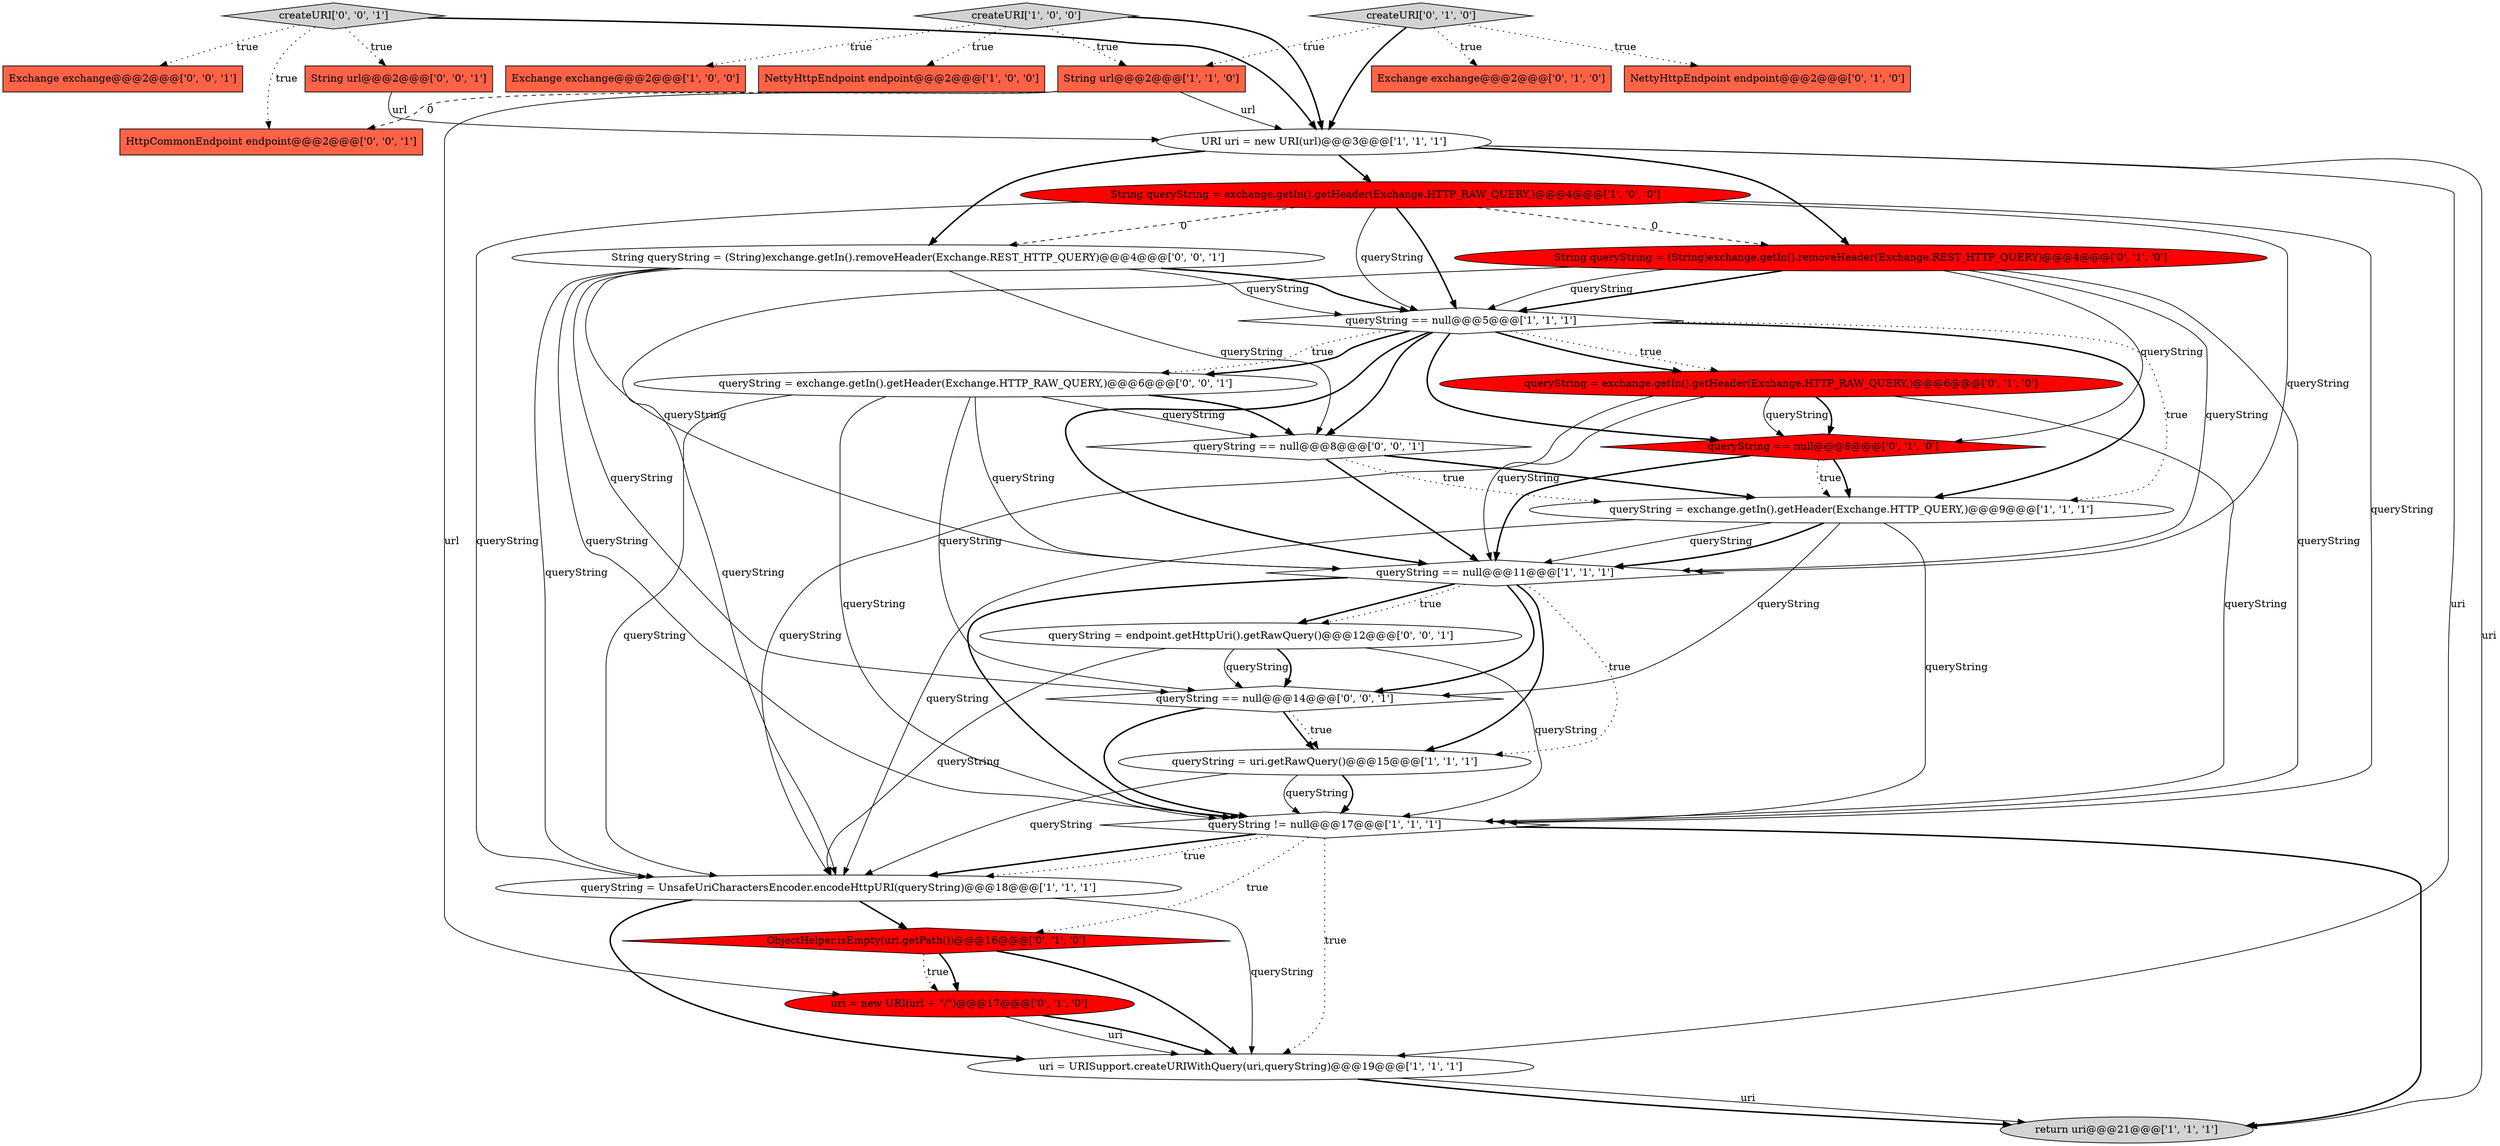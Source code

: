 digraph {
28 [style = filled, label = "queryString = exchange.getIn().getHeader(Exchange.HTTP_RAW_QUERY,)@@@6@@@['0', '0', '1']", fillcolor = white, shape = ellipse image = "AAA0AAABBB3BBB"];
0 [style = filled, label = "queryString == null@@@5@@@['1', '1', '1']", fillcolor = white, shape = diamond image = "AAA0AAABBB1BBB"];
5 [style = filled, label = "NettyHttpEndpoint endpoint@@@2@@@['1', '0', '0']", fillcolor = tomato, shape = box image = "AAA0AAABBB1BBB"];
24 [style = filled, label = "queryString == null@@@14@@@['0', '0', '1']", fillcolor = white, shape = diamond image = "AAA0AAABBB3BBB"];
16 [style = filled, label = "queryString == null@@@8@@@['0', '1', '0']", fillcolor = red, shape = diamond image = "AAA1AAABBB2BBB"];
13 [style = filled, label = "queryString = uri.getRawQuery()@@@15@@@['1', '1', '1']", fillcolor = white, shape = ellipse image = "AAA0AAABBB1BBB"];
7 [style = filled, label = "String url@@@2@@@['1', '1', '0']", fillcolor = tomato, shape = box image = "AAA0AAABBB1BBB"];
20 [style = filled, label = "uri = new URI(url + \"/\")@@@17@@@['0', '1', '0']", fillcolor = red, shape = ellipse image = "AAA1AAABBB2BBB"];
1 [style = filled, label = "Exchange exchange@@@2@@@['1', '0', '0']", fillcolor = tomato, shape = box image = "AAA0AAABBB1BBB"];
23 [style = filled, label = "String queryString = (String)exchange.getIn().removeHeader(Exchange.REST_HTTP_QUERY)@@@4@@@['0', '0', '1']", fillcolor = white, shape = ellipse image = "AAA0AAABBB3BBB"];
18 [style = filled, label = "ObjectHelper.isEmpty(uri.getPath())@@@16@@@['0', '1', '0']", fillcolor = red, shape = diamond image = "AAA1AAABBB2BBB"];
10 [style = filled, label = "queryString != null@@@17@@@['1', '1', '1']", fillcolor = white, shape = diamond image = "AAA0AAABBB1BBB"];
27 [style = filled, label = "String url@@@2@@@['0', '0', '1']", fillcolor = tomato, shape = box image = "AAA0AAABBB3BBB"];
30 [style = filled, label = "HttpCommonEndpoint endpoint@@@2@@@['0', '0', '1']", fillcolor = tomato, shape = box image = "AAA0AAABBB3BBB"];
25 [style = filled, label = "createURI['0', '0', '1']", fillcolor = lightgray, shape = diamond image = "AAA0AAABBB3BBB"];
29 [style = filled, label = "queryString == null@@@8@@@['0', '0', '1']", fillcolor = white, shape = diamond image = "AAA0AAABBB3BBB"];
26 [style = filled, label = "Exchange exchange@@@2@@@['0', '0', '1']", fillcolor = tomato, shape = box image = "AAA0AAABBB3BBB"];
4 [style = filled, label = "queryString = exchange.getIn().getHeader(Exchange.HTTP_QUERY,)@@@9@@@['1', '1', '1']", fillcolor = white, shape = ellipse image = "AAA0AAABBB1BBB"];
19 [style = filled, label = "String queryString = (String)exchange.getIn().removeHeader(Exchange.REST_HTTP_QUERY)@@@4@@@['0', '1', '0']", fillcolor = red, shape = ellipse image = "AAA1AAABBB2BBB"];
8 [style = filled, label = "URI uri = new URI(url)@@@3@@@['1', '1', '1']", fillcolor = white, shape = ellipse image = "AAA0AAABBB1BBB"];
2 [style = filled, label = "createURI['1', '0', '0']", fillcolor = lightgray, shape = diamond image = "AAA0AAABBB1BBB"];
17 [style = filled, label = "createURI['0', '1', '0']", fillcolor = lightgray, shape = diamond image = "AAA0AAABBB2BBB"];
9 [style = filled, label = "queryString = UnsafeUriCharactersEncoder.encodeHttpURI(queryString)@@@18@@@['1', '1', '1']", fillcolor = white, shape = ellipse image = "AAA0AAABBB1BBB"];
14 [style = filled, label = "Exchange exchange@@@2@@@['0', '1', '0']", fillcolor = tomato, shape = box image = "AAA0AAABBB2BBB"];
21 [style = filled, label = "queryString = exchange.getIn().getHeader(Exchange.HTTP_RAW_QUERY,)@@@6@@@['0', '1', '0']", fillcolor = red, shape = ellipse image = "AAA1AAABBB2BBB"];
15 [style = filled, label = "NettyHttpEndpoint endpoint@@@2@@@['0', '1', '0']", fillcolor = tomato, shape = box image = "AAA0AAABBB2BBB"];
3 [style = filled, label = "uri = URISupport.createURIWithQuery(uri,queryString)@@@19@@@['1', '1', '1']", fillcolor = white, shape = ellipse image = "AAA0AAABBB1BBB"];
6 [style = filled, label = "return uri@@@21@@@['1', '1', '1']", fillcolor = lightgray, shape = ellipse image = "AAA0AAABBB1BBB"];
22 [style = filled, label = "queryString = endpoint.getHttpUri().getRawQuery()@@@12@@@['0', '0', '1']", fillcolor = white, shape = ellipse image = "AAA0AAABBB3BBB"];
11 [style = filled, label = "queryString == null@@@11@@@['1', '1', '1']", fillcolor = white, shape = diamond image = "AAA0AAABBB1BBB"];
12 [style = filled, label = "String queryString = exchange.getIn().getHeader(Exchange.HTTP_RAW_QUERY,)@@@4@@@['1', '0', '0']", fillcolor = red, shape = ellipse image = "AAA1AAABBB1BBB"];
18->3 [style = bold, label=""];
7->8 [style = solid, label="url"];
21->16 [style = solid, label="queryString"];
17->14 [style = dotted, label="true"];
10->3 [style = dotted, label="true"];
20->3 [style = solid, label="uri"];
18->20 [style = dotted, label="true"];
12->11 [style = solid, label="queryString"];
17->15 [style = dotted, label="true"];
0->21 [style = dotted, label="true"];
28->11 [style = solid, label="queryString"];
11->13 [style = bold, label=""];
21->10 [style = solid, label="queryString"];
19->11 [style = solid, label="queryString"];
4->10 [style = solid, label="queryString"];
21->16 [style = bold, label=""];
19->10 [style = solid, label="queryString"];
8->6 [style = solid, label="uri"];
4->11 [style = solid, label="queryString"];
24->10 [style = bold, label=""];
10->18 [style = dotted, label="true"];
8->23 [style = bold, label=""];
7->20 [style = solid, label="url"];
23->24 [style = solid, label="queryString"];
13->9 [style = solid, label="queryString"];
0->29 [style = bold, label=""];
0->21 [style = bold, label=""];
20->3 [style = bold, label=""];
11->13 [style = dotted, label="true"];
22->9 [style = solid, label="queryString"];
16->4 [style = dotted, label="true"];
27->8 [style = solid, label="url"];
18->20 [style = bold, label=""];
12->19 [style = dashed, label="0"];
12->0 [style = solid, label="queryString"];
19->9 [style = solid, label="queryString"];
23->29 [style = solid, label="queryString"];
25->26 [style = dotted, label="true"];
29->11 [style = bold, label=""];
24->13 [style = bold, label=""];
21->9 [style = solid, label="queryString"];
24->13 [style = dotted, label="true"];
4->24 [style = solid, label="queryString"];
13->10 [style = bold, label=""];
28->10 [style = solid, label="queryString"];
17->8 [style = bold, label=""];
0->16 [style = bold, label=""];
28->29 [style = bold, label=""];
22->24 [style = solid, label="queryString"];
29->4 [style = dotted, label="true"];
12->10 [style = solid, label="queryString"];
12->23 [style = dashed, label="0"];
23->9 [style = solid, label="queryString"];
3->6 [style = solid, label="uri"];
0->4 [style = dotted, label="true"];
0->11 [style = bold, label=""];
3->6 [style = bold, label=""];
23->11 [style = solid, label="queryString"];
11->24 [style = bold, label=""];
10->9 [style = dotted, label="true"];
23->0 [style = bold, label=""];
12->9 [style = solid, label="queryString"];
13->10 [style = solid, label="queryString"];
23->10 [style = solid, label="queryString"];
10->6 [style = bold, label=""];
19->0 [style = bold, label=""];
19->16 [style = solid, label="queryString"];
9->18 [style = bold, label=""];
28->9 [style = solid, label="queryString"];
11->10 [style = bold, label=""];
11->22 [style = bold, label=""];
9->3 [style = bold, label=""];
19->0 [style = solid, label="queryString"];
10->9 [style = bold, label=""];
21->11 [style = solid, label="queryString"];
22->10 [style = solid, label="queryString"];
16->4 [style = bold, label=""];
2->5 [style = dotted, label="true"];
8->12 [style = bold, label=""];
0->28 [style = dotted, label="true"];
29->4 [style = bold, label=""];
16->11 [style = bold, label=""];
8->19 [style = bold, label=""];
9->3 [style = solid, label="queryString"];
4->9 [style = solid, label="queryString"];
12->0 [style = bold, label=""];
11->22 [style = dotted, label="true"];
28->29 [style = solid, label="queryString"];
23->0 [style = solid, label="queryString"];
0->4 [style = bold, label=""];
2->1 [style = dotted, label="true"];
2->7 [style = dotted, label="true"];
7->30 [style = dashed, label="0"];
25->8 [style = bold, label=""];
17->7 [style = dotted, label="true"];
8->3 [style = solid, label="uri"];
22->24 [style = bold, label=""];
4->11 [style = bold, label=""];
25->27 [style = dotted, label="true"];
25->30 [style = dotted, label="true"];
0->28 [style = bold, label=""];
2->8 [style = bold, label=""];
28->24 [style = solid, label="queryString"];
}
